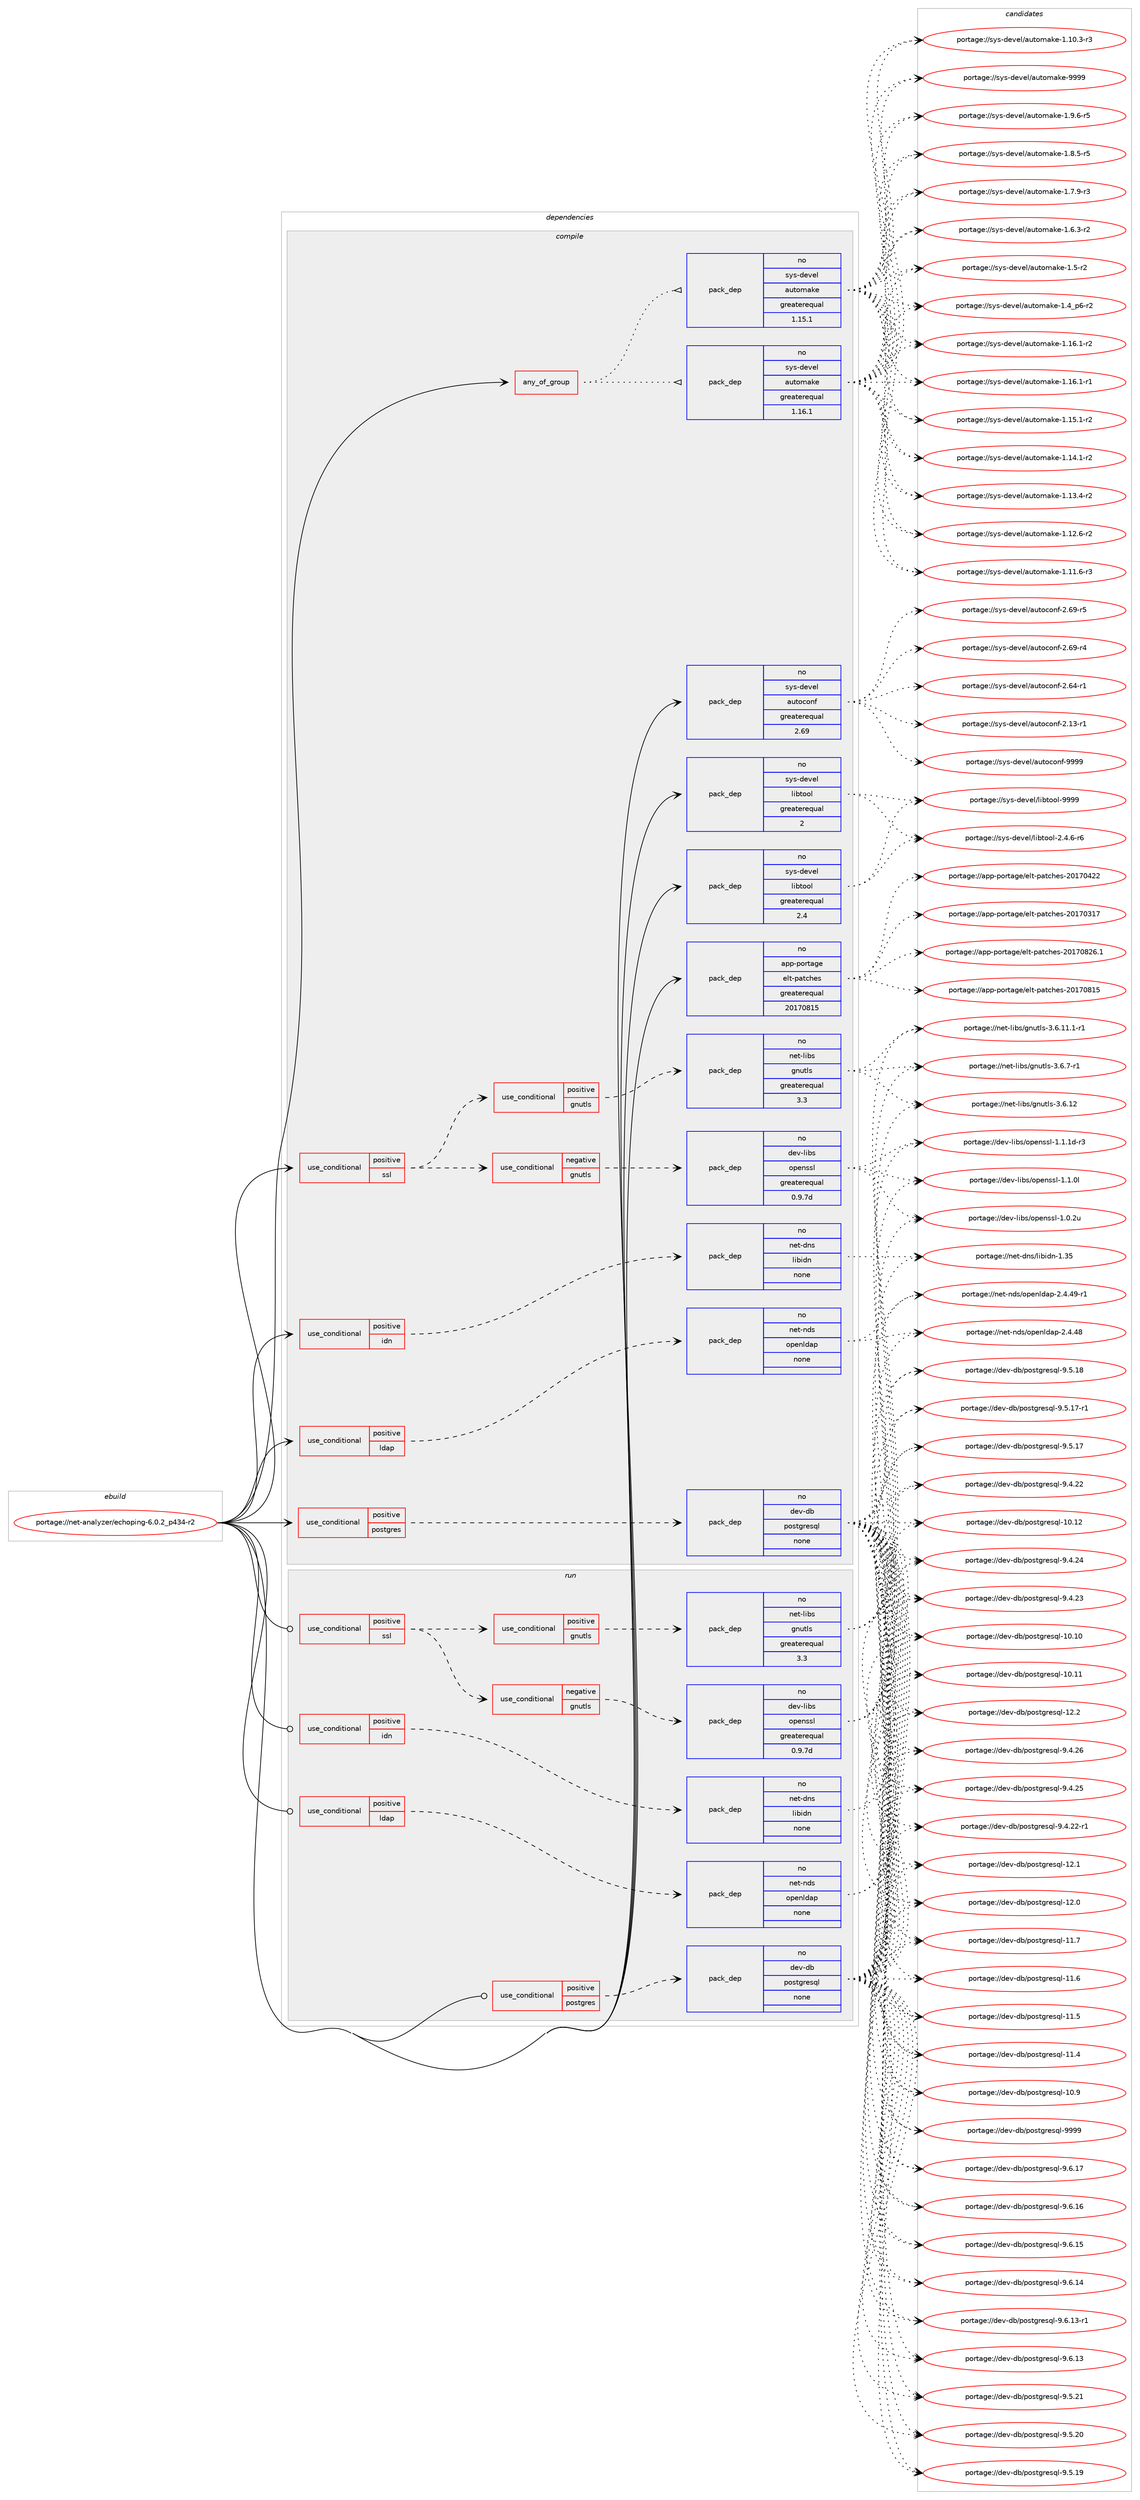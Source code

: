 digraph prolog {

# *************
# Graph options
# *************

newrank=true;
concentrate=true;
compound=true;
graph [rankdir=LR,fontname=Helvetica,fontsize=10,ranksep=1.5];#, ranksep=2.5, nodesep=0.2];
edge  [arrowhead=vee];
node  [fontname=Helvetica,fontsize=10];

# **********
# The ebuild
# **********

subgraph cluster_leftcol {
color=gray;
rank=same;
label=<<i>ebuild</i>>;
id [label="portage://net-analyzer/echoping-6.0.2_p434-r2", color=red, width=4, href="../net-analyzer/echoping-6.0.2_p434-r2.svg"];
}

# ****************
# The dependencies
# ****************

subgraph cluster_midcol {
color=gray;
label=<<i>dependencies</i>>;
subgraph cluster_compile {
fillcolor="#eeeeee";
style=filled;
label=<<i>compile</i>>;
subgraph any1339 {
dependency69370 [label=<<TABLE BORDER="0" CELLBORDER="1" CELLSPACING="0" CELLPADDING="4"><TR><TD CELLPADDING="10">any_of_group</TD></TR></TABLE>>, shape=none, color=red];subgraph pack53572 {
dependency69371 [label=<<TABLE BORDER="0" CELLBORDER="1" CELLSPACING="0" CELLPADDING="4" WIDTH="220"><TR><TD ROWSPAN="6" CELLPADDING="30">pack_dep</TD></TR><TR><TD WIDTH="110">no</TD></TR><TR><TD>sys-devel</TD></TR><TR><TD>automake</TD></TR><TR><TD>greaterequal</TD></TR><TR><TD>1.16.1</TD></TR></TABLE>>, shape=none, color=blue];
}
dependency69370:e -> dependency69371:w [weight=20,style="dotted",arrowhead="oinv"];
subgraph pack53573 {
dependency69372 [label=<<TABLE BORDER="0" CELLBORDER="1" CELLSPACING="0" CELLPADDING="4" WIDTH="220"><TR><TD ROWSPAN="6" CELLPADDING="30">pack_dep</TD></TR><TR><TD WIDTH="110">no</TD></TR><TR><TD>sys-devel</TD></TR><TR><TD>automake</TD></TR><TR><TD>greaterequal</TD></TR><TR><TD>1.15.1</TD></TR></TABLE>>, shape=none, color=blue];
}
dependency69370:e -> dependency69372:w [weight=20,style="dotted",arrowhead="oinv"];
}
id:e -> dependency69370:w [weight=20,style="solid",arrowhead="vee"];
subgraph cond14438 {
dependency69373 [label=<<TABLE BORDER="0" CELLBORDER="1" CELLSPACING="0" CELLPADDING="4"><TR><TD ROWSPAN="3" CELLPADDING="10">use_conditional</TD></TR><TR><TD>positive</TD></TR><TR><TD>idn</TD></TR></TABLE>>, shape=none, color=red];
subgraph pack53574 {
dependency69374 [label=<<TABLE BORDER="0" CELLBORDER="1" CELLSPACING="0" CELLPADDING="4" WIDTH="220"><TR><TD ROWSPAN="6" CELLPADDING="30">pack_dep</TD></TR><TR><TD WIDTH="110">no</TD></TR><TR><TD>net-dns</TD></TR><TR><TD>libidn</TD></TR><TR><TD>none</TD></TR><TR><TD></TD></TR></TABLE>>, shape=none, color=blue];
}
dependency69373:e -> dependency69374:w [weight=20,style="dashed",arrowhead="vee"];
}
id:e -> dependency69373:w [weight=20,style="solid",arrowhead="vee"];
subgraph cond14439 {
dependency69375 [label=<<TABLE BORDER="0" CELLBORDER="1" CELLSPACING="0" CELLPADDING="4"><TR><TD ROWSPAN="3" CELLPADDING="10">use_conditional</TD></TR><TR><TD>positive</TD></TR><TR><TD>ldap</TD></TR></TABLE>>, shape=none, color=red];
subgraph pack53575 {
dependency69376 [label=<<TABLE BORDER="0" CELLBORDER="1" CELLSPACING="0" CELLPADDING="4" WIDTH="220"><TR><TD ROWSPAN="6" CELLPADDING="30">pack_dep</TD></TR><TR><TD WIDTH="110">no</TD></TR><TR><TD>net-nds</TD></TR><TR><TD>openldap</TD></TR><TR><TD>none</TD></TR><TR><TD></TD></TR></TABLE>>, shape=none, color=blue];
}
dependency69375:e -> dependency69376:w [weight=20,style="dashed",arrowhead="vee"];
}
id:e -> dependency69375:w [weight=20,style="solid",arrowhead="vee"];
subgraph cond14440 {
dependency69377 [label=<<TABLE BORDER="0" CELLBORDER="1" CELLSPACING="0" CELLPADDING="4"><TR><TD ROWSPAN="3" CELLPADDING="10">use_conditional</TD></TR><TR><TD>positive</TD></TR><TR><TD>postgres</TD></TR></TABLE>>, shape=none, color=red];
subgraph pack53576 {
dependency69378 [label=<<TABLE BORDER="0" CELLBORDER="1" CELLSPACING="0" CELLPADDING="4" WIDTH="220"><TR><TD ROWSPAN="6" CELLPADDING="30">pack_dep</TD></TR><TR><TD WIDTH="110">no</TD></TR><TR><TD>dev-db</TD></TR><TR><TD>postgresql</TD></TR><TR><TD>none</TD></TR><TR><TD></TD></TR></TABLE>>, shape=none, color=blue];
}
dependency69377:e -> dependency69378:w [weight=20,style="dashed",arrowhead="vee"];
}
id:e -> dependency69377:w [weight=20,style="solid",arrowhead="vee"];
subgraph cond14441 {
dependency69379 [label=<<TABLE BORDER="0" CELLBORDER="1" CELLSPACING="0" CELLPADDING="4"><TR><TD ROWSPAN="3" CELLPADDING="10">use_conditional</TD></TR><TR><TD>positive</TD></TR><TR><TD>ssl</TD></TR></TABLE>>, shape=none, color=red];
subgraph cond14442 {
dependency69380 [label=<<TABLE BORDER="0" CELLBORDER="1" CELLSPACING="0" CELLPADDING="4"><TR><TD ROWSPAN="3" CELLPADDING="10">use_conditional</TD></TR><TR><TD>positive</TD></TR><TR><TD>gnutls</TD></TR></TABLE>>, shape=none, color=red];
subgraph pack53577 {
dependency69381 [label=<<TABLE BORDER="0" CELLBORDER="1" CELLSPACING="0" CELLPADDING="4" WIDTH="220"><TR><TD ROWSPAN="6" CELLPADDING="30">pack_dep</TD></TR><TR><TD WIDTH="110">no</TD></TR><TR><TD>net-libs</TD></TR><TR><TD>gnutls</TD></TR><TR><TD>greaterequal</TD></TR><TR><TD>3.3</TD></TR></TABLE>>, shape=none, color=blue];
}
dependency69380:e -> dependency69381:w [weight=20,style="dashed",arrowhead="vee"];
}
dependency69379:e -> dependency69380:w [weight=20,style="dashed",arrowhead="vee"];
subgraph cond14443 {
dependency69382 [label=<<TABLE BORDER="0" CELLBORDER="1" CELLSPACING="0" CELLPADDING="4"><TR><TD ROWSPAN="3" CELLPADDING="10">use_conditional</TD></TR><TR><TD>negative</TD></TR><TR><TD>gnutls</TD></TR></TABLE>>, shape=none, color=red];
subgraph pack53578 {
dependency69383 [label=<<TABLE BORDER="0" CELLBORDER="1" CELLSPACING="0" CELLPADDING="4" WIDTH="220"><TR><TD ROWSPAN="6" CELLPADDING="30">pack_dep</TD></TR><TR><TD WIDTH="110">no</TD></TR><TR><TD>dev-libs</TD></TR><TR><TD>openssl</TD></TR><TR><TD>greaterequal</TD></TR><TR><TD>0.9.7d</TD></TR></TABLE>>, shape=none, color=blue];
}
dependency69382:e -> dependency69383:w [weight=20,style="dashed",arrowhead="vee"];
}
dependency69379:e -> dependency69382:w [weight=20,style="dashed",arrowhead="vee"];
}
id:e -> dependency69379:w [weight=20,style="solid",arrowhead="vee"];
subgraph pack53579 {
dependency69384 [label=<<TABLE BORDER="0" CELLBORDER="1" CELLSPACING="0" CELLPADDING="4" WIDTH="220"><TR><TD ROWSPAN="6" CELLPADDING="30">pack_dep</TD></TR><TR><TD WIDTH="110">no</TD></TR><TR><TD>app-portage</TD></TR><TR><TD>elt-patches</TD></TR><TR><TD>greaterequal</TD></TR><TR><TD>20170815</TD></TR></TABLE>>, shape=none, color=blue];
}
id:e -> dependency69384:w [weight=20,style="solid",arrowhead="vee"];
subgraph pack53580 {
dependency69385 [label=<<TABLE BORDER="0" CELLBORDER="1" CELLSPACING="0" CELLPADDING="4" WIDTH="220"><TR><TD ROWSPAN="6" CELLPADDING="30">pack_dep</TD></TR><TR><TD WIDTH="110">no</TD></TR><TR><TD>sys-devel</TD></TR><TR><TD>autoconf</TD></TR><TR><TD>greaterequal</TD></TR><TR><TD>2.69</TD></TR></TABLE>>, shape=none, color=blue];
}
id:e -> dependency69385:w [weight=20,style="solid",arrowhead="vee"];
subgraph pack53581 {
dependency69386 [label=<<TABLE BORDER="0" CELLBORDER="1" CELLSPACING="0" CELLPADDING="4" WIDTH="220"><TR><TD ROWSPAN="6" CELLPADDING="30">pack_dep</TD></TR><TR><TD WIDTH="110">no</TD></TR><TR><TD>sys-devel</TD></TR><TR><TD>libtool</TD></TR><TR><TD>greaterequal</TD></TR><TR><TD>2</TD></TR></TABLE>>, shape=none, color=blue];
}
id:e -> dependency69386:w [weight=20,style="solid",arrowhead="vee"];
subgraph pack53582 {
dependency69387 [label=<<TABLE BORDER="0" CELLBORDER="1" CELLSPACING="0" CELLPADDING="4" WIDTH="220"><TR><TD ROWSPAN="6" CELLPADDING="30">pack_dep</TD></TR><TR><TD WIDTH="110">no</TD></TR><TR><TD>sys-devel</TD></TR><TR><TD>libtool</TD></TR><TR><TD>greaterequal</TD></TR><TR><TD>2.4</TD></TR></TABLE>>, shape=none, color=blue];
}
id:e -> dependency69387:w [weight=20,style="solid",arrowhead="vee"];
}
subgraph cluster_compileandrun {
fillcolor="#eeeeee";
style=filled;
label=<<i>compile and run</i>>;
}
subgraph cluster_run {
fillcolor="#eeeeee";
style=filled;
label=<<i>run</i>>;
subgraph cond14444 {
dependency69388 [label=<<TABLE BORDER="0" CELLBORDER="1" CELLSPACING="0" CELLPADDING="4"><TR><TD ROWSPAN="3" CELLPADDING="10">use_conditional</TD></TR><TR><TD>positive</TD></TR><TR><TD>idn</TD></TR></TABLE>>, shape=none, color=red];
subgraph pack53583 {
dependency69389 [label=<<TABLE BORDER="0" CELLBORDER="1" CELLSPACING="0" CELLPADDING="4" WIDTH="220"><TR><TD ROWSPAN="6" CELLPADDING="30">pack_dep</TD></TR><TR><TD WIDTH="110">no</TD></TR><TR><TD>net-dns</TD></TR><TR><TD>libidn</TD></TR><TR><TD>none</TD></TR><TR><TD></TD></TR></TABLE>>, shape=none, color=blue];
}
dependency69388:e -> dependency69389:w [weight=20,style="dashed",arrowhead="vee"];
}
id:e -> dependency69388:w [weight=20,style="solid",arrowhead="odot"];
subgraph cond14445 {
dependency69390 [label=<<TABLE BORDER="0" CELLBORDER="1" CELLSPACING="0" CELLPADDING="4"><TR><TD ROWSPAN="3" CELLPADDING="10">use_conditional</TD></TR><TR><TD>positive</TD></TR><TR><TD>ldap</TD></TR></TABLE>>, shape=none, color=red];
subgraph pack53584 {
dependency69391 [label=<<TABLE BORDER="0" CELLBORDER="1" CELLSPACING="0" CELLPADDING="4" WIDTH="220"><TR><TD ROWSPAN="6" CELLPADDING="30">pack_dep</TD></TR><TR><TD WIDTH="110">no</TD></TR><TR><TD>net-nds</TD></TR><TR><TD>openldap</TD></TR><TR><TD>none</TD></TR><TR><TD></TD></TR></TABLE>>, shape=none, color=blue];
}
dependency69390:e -> dependency69391:w [weight=20,style="dashed",arrowhead="vee"];
}
id:e -> dependency69390:w [weight=20,style="solid",arrowhead="odot"];
subgraph cond14446 {
dependency69392 [label=<<TABLE BORDER="0" CELLBORDER="1" CELLSPACING="0" CELLPADDING="4"><TR><TD ROWSPAN="3" CELLPADDING="10">use_conditional</TD></TR><TR><TD>positive</TD></TR><TR><TD>postgres</TD></TR></TABLE>>, shape=none, color=red];
subgraph pack53585 {
dependency69393 [label=<<TABLE BORDER="0" CELLBORDER="1" CELLSPACING="0" CELLPADDING="4" WIDTH="220"><TR><TD ROWSPAN="6" CELLPADDING="30">pack_dep</TD></TR><TR><TD WIDTH="110">no</TD></TR><TR><TD>dev-db</TD></TR><TR><TD>postgresql</TD></TR><TR><TD>none</TD></TR><TR><TD></TD></TR></TABLE>>, shape=none, color=blue];
}
dependency69392:e -> dependency69393:w [weight=20,style="dashed",arrowhead="vee"];
}
id:e -> dependency69392:w [weight=20,style="solid",arrowhead="odot"];
subgraph cond14447 {
dependency69394 [label=<<TABLE BORDER="0" CELLBORDER="1" CELLSPACING="0" CELLPADDING="4"><TR><TD ROWSPAN="3" CELLPADDING="10">use_conditional</TD></TR><TR><TD>positive</TD></TR><TR><TD>ssl</TD></TR></TABLE>>, shape=none, color=red];
subgraph cond14448 {
dependency69395 [label=<<TABLE BORDER="0" CELLBORDER="1" CELLSPACING="0" CELLPADDING="4"><TR><TD ROWSPAN="3" CELLPADDING="10">use_conditional</TD></TR><TR><TD>positive</TD></TR><TR><TD>gnutls</TD></TR></TABLE>>, shape=none, color=red];
subgraph pack53586 {
dependency69396 [label=<<TABLE BORDER="0" CELLBORDER="1" CELLSPACING="0" CELLPADDING="4" WIDTH="220"><TR><TD ROWSPAN="6" CELLPADDING="30">pack_dep</TD></TR><TR><TD WIDTH="110">no</TD></TR><TR><TD>net-libs</TD></TR><TR><TD>gnutls</TD></TR><TR><TD>greaterequal</TD></TR><TR><TD>3.3</TD></TR></TABLE>>, shape=none, color=blue];
}
dependency69395:e -> dependency69396:w [weight=20,style="dashed",arrowhead="vee"];
}
dependency69394:e -> dependency69395:w [weight=20,style="dashed",arrowhead="vee"];
subgraph cond14449 {
dependency69397 [label=<<TABLE BORDER="0" CELLBORDER="1" CELLSPACING="0" CELLPADDING="4"><TR><TD ROWSPAN="3" CELLPADDING="10">use_conditional</TD></TR><TR><TD>negative</TD></TR><TR><TD>gnutls</TD></TR></TABLE>>, shape=none, color=red];
subgraph pack53587 {
dependency69398 [label=<<TABLE BORDER="0" CELLBORDER="1" CELLSPACING="0" CELLPADDING="4" WIDTH="220"><TR><TD ROWSPAN="6" CELLPADDING="30">pack_dep</TD></TR><TR><TD WIDTH="110">no</TD></TR><TR><TD>dev-libs</TD></TR><TR><TD>openssl</TD></TR><TR><TD>greaterequal</TD></TR><TR><TD>0.9.7d</TD></TR></TABLE>>, shape=none, color=blue];
}
dependency69397:e -> dependency69398:w [weight=20,style="dashed",arrowhead="vee"];
}
dependency69394:e -> dependency69397:w [weight=20,style="dashed",arrowhead="vee"];
}
id:e -> dependency69394:w [weight=20,style="solid",arrowhead="odot"];
}
}

# **************
# The candidates
# **************

subgraph cluster_choices {
rank=same;
color=gray;
label=<<i>candidates</i>>;

subgraph choice53572 {
color=black;
nodesep=1;
choice115121115451001011181011084797117116111109971071014557575757 [label="portage://sys-devel/automake-9999", color=red, width=4,href="../sys-devel/automake-9999.svg"];
choice115121115451001011181011084797117116111109971071014549465746544511453 [label="portage://sys-devel/automake-1.9.6-r5", color=red, width=4,href="../sys-devel/automake-1.9.6-r5.svg"];
choice115121115451001011181011084797117116111109971071014549465646534511453 [label="portage://sys-devel/automake-1.8.5-r5", color=red, width=4,href="../sys-devel/automake-1.8.5-r5.svg"];
choice115121115451001011181011084797117116111109971071014549465546574511451 [label="portage://sys-devel/automake-1.7.9-r3", color=red, width=4,href="../sys-devel/automake-1.7.9-r3.svg"];
choice115121115451001011181011084797117116111109971071014549465446514511450 [label="portage://sys-devel/automake-1.6.3-r2", color=red, width=4,href="../sys-devel/automake-1.6.3-r2.svg"];
choice11512111545100101118101108479711711611110997107101454946534511450 [label="portage://sys-devel/automake-1.5-r2", color=red, width=4,href="../sys-devel/automake-1.5-r2.svg"];
choice115121115451001011181011084797117116111109971071014549465295112544511450 [label="portage://sys-devel/automake-1.4_p6-r2", color=red, width=4,href="../sys-devel/automake-1.4_p6-r2.svg"];
choice11512111545100101118101108479711711611110997107101454946495446494511450 [label="portage://sys-devel/automake-1.16.1-r2", color=red, width=4,href="../sys-devel/automake-1.16.1-r2.svg"];
choice11512111545100101118101108479711711611110997107101454946495446494511449 [label="portage://sys-devel/automake-1.16.1-r1", color=red, width=4,href="../sys-devel/automake-1.16.1-r1.svg"];
choice11512111545100101118101108479711711611110997107101454946495346494511450 [label="portage://sys-devel/automake-1.15.1-r2", color=red, width=4,href="../sys-devel/automake-1.15.1-r2.svg"];
choice11512111545100101118101108479711711611110997107101454946495246494511450 [label="portage://sys-devel/automake-1.14.1-r2", color=red, width=4,href="../sys-devel/automake-1.14.1-r2.svg"];
choice11512111545100101118101108479711711611110997107101454946495146524511450 [label="portage://sys-devel/automake-1.13.4-r2", color=red, width=4,href="../sys-devel/automake-1.13.4-r2.svg"];
choice11512111545100101118101108479711711611110997107101454946495046544511450 [label="portage://sys-devel/automake-1.12.6-r2", color=red, width=4,href="../sys-devel/automake-1.12.6-r2.svg"];
choice11512111545100101118101108479711711611110997107101454946494946544511451 [label="portage://sys-devel/automake-1.11.6-r3", color=red, width=4,href="../sys-devel/automake-1.11.6-r3.svg"];
choice11512111545100101118101108479711711611110997107101454946494846514511451 [label="portage://sys-devel/automake-1.10.3-r3", color=red, width=4,href="../sys-devel/automake-1.10.3-r3.svg"];
dependency69371:e -> choice115121115451001011181011084797117116111109971071014557575757:w [style=dotted,weight="100"];
dependency69371:e -> choice115121115451001011181011084797117116111109971071014549465746544511453:w [style=dotted,weight="100"];
dependency69371:e -> choice115121115451001011181011084797117116111109971071014549465646534511453:w [style=dotted,weight="100"];
dependency69371:e -> choice115121115451001011181011084797117116111109971071014549465546574511451:w [style=dotted,weight="100"];
dependency69371:e -> choice115121115451001011181011084797117116111109971071014549465446514511450:w [style=dotted,weight="100"];
dependency69371:e -> choice11512111545100101118101108479711711611110997107101454946534511450:w [style=dotted,weight="100"];
dependency69371:e -> choice115121115451001011181011084797117116111109971071014549465295112544511450:w [style=dotted,weight="100"];
dependency69371:e -> choice11512111545100101118101108479711711611110997107101454946495446494511450:w [style=dotted,weight="100"];
dependency69371:e -> choice11512111545100101118101108479711711611110997107101454946495446494511449:w [style=dotted,weight="100"];
dependency69371:e -> choice11512111545100101118101108479711711611110997107101454946495346494511450:w [style=dotted,weight="100"];
dependency69371:e -> choice11512111545100101118101108479711711611110997107101454946495246494511450:w [style=dotted,weight="100"];
dependency69371:e -> choice11512111545100101118101108479711711611110997107101454946495146524511450:w [style=dotted,weight="100"];
dependency69371:e -> choice11512111545100101118101108479711711611110997107101454946495046544511450:w [style=dotted,weight="100"];
dependency69371:e -> choice11512111545100101118101108479711711611110997107101454946494946544511451:w [style=dotted,weight="100"];
dependency69371:e -> choice11512111545100101118101108479711711611110997107101454946494846514511451:w [style=dotted,weight="100"];
}
subgraph choice53573 {
color=black;
nodesep=1;
choice115121115451001011181011084797117116111109971071014557575757 [label="portage://sys-devel/automake-9999", color=red, width=4,href="../sys-devel/automake-9999.svg"];
choice115121115451001011181011084797117116111109971071014549465746544511453 [label="portage://sys-devel/automake-1.9.6-r5", color=red, width=4,href="../sys-devel/automake-1.9.6-r5.svg"];
choice115121115451001011181011084797117116111109971071014549465646534511453 [label="portage://sys-devel/automake-1.8.5-r5", color=red, width=4,href="../sys-devel/automake-1.8.5-r5.svg"];
choice115121115451001011181011084797117116111109971071014549465546574511451 [label="portage://sys-devel/automake-1.7.9-r3", color=red, width=4,href="../sys-devel/automake-1.7.9-r3.svg"];
choice115121115451001011181011084797117116111109971071014549465446514511450 [label="portage://sys-devel/automake-1.6.3-r2", color=red, width=4,href="../sys-devel/automake-1.6.3-r2.svg"];
choice11512111545100101118101108479711711611110997107101454946534511450 [label="portage://sys-devel/automake-1.5-r2", color=red, width=4,href="../sys-devel/automake-1.5-r2.svg"];
choice115121115451001011181011084797117116111109971071014549465295112544511450 [label="portage://sys-devel/automake-1.4_p6-r2", color=red, width=4,href="../sys-devel/automake-1.4_p6-r2.svg"];
choice11512111545100101118101108479711711611110997107101454946495446494511450 [label="portage://sys-devel/automake-1.16.1-r2", color=red, width=4,href="../sys-devel/automake-1.16.1-r2.svg"];
choice11512111545100101118101108479711711611110997107101454946495446494511449 [label="portage://sys-devel/automake-1.16.1-r1", color=red, width=4,href="../sys-devel/automake-1.16.1-r1.svg"];
choice11512111545100101118101108479711711611110997107101454946495346494511450 [label="portage://sys-devel/automake-1.15.1-r2", color=red, width=4,href="../sys-devel/automake-1.15.1-r2.svg"];
choice11512111545100101118101108479711711611110997107101454946495246494511450 [label="portage://sys-devel/automake-1.14.1-r2", color=red, width=4,href="../sys-devel/automake-1.14.1-r2.svg"];
choice11512111545100101118101108479711711611110997107101454946495146524511450 [label="portage://sys-devel/automake-1.13.4-r2", color=red, width=4,href="../sys-devel/automake-1.13.4-r2.svg"];
choice11512111545100101118101108479711711611110997107101454946495046544511450 [label="portage://sys-devel/automake-1.12.6-r2", color=red, width=4,href="../sys-devel/automake-1.12.6-r2.svg"];
choice11512111545100101118101108479711711611110997107101454946494946544511451 [label="portage://sys-devel/automake-1.11.6-r3", color=red, width=4,href="../sys-devel/automake-1.11.6-r3.svg"];
choice11512111545100101118101108479711711611110997107101454946494846514511451 [label="portage://sys-devel/automake-1.10.3-r3", color=red, width=4,href="../sys-devel/automake-1.10.3-r3.svg"];
dependency69372:e -> choice115121115451001011181011084797117116111109971071014557575757:w [style=dotted,weight="100"];
dependency69372:e -> choice115121115451001011181011084797117116111109971071014549465746544511453:w [style=dotted,weight="100"];
dependency69372:e -> choice115121115451001011181011084797117116111109971071014549465646534511453:w [style=dotted,weight="100"];
dependency69372:e -> choice115121115451001011181011084797117116111109971071014549465546574511451:w [style=dotted,weight="100"];
dependency69372:e -> choice115121115451001011181011084797117116111109971071014549465446514511450:w [style=dotted,weight="100"];
dependency69372:e -> choice11512111545100101118101108479711711611110997107101454946534511450:w [style=dotted,weight="100"];
dependency69372:e -> choice115121115451001011181011084797117116111109971071014549465295112544511450:w [style=dotted,weight="100"];
dependency69372:e -> choice11512111545100101118101108479711711611110997107101454946495446494511450:w [style=dotted,weight="100"];
dependency69372:e -> choice11512111545100101118101108479711711611110997107101454946495446494511449:w [style=dotted,weight="100"];
dependency69372:e -> choice11512111545100101118101108479711711611110997107101454946495346494511450:w [style=dotted,weight="100"];
dependency69372:e -> choice11512111545100101118101108479711711611110997107101454946495246494511450:w [style=dotted,weight="100"];
dependency69372:e -> choice11512111545100101118101108479711711611110997107101454946495146524511450:w [style=dotted,weight="100"];
dependency69372:e -> choice11512111545100101118101108479711711611110997107101454946495046544511450:w [style=dotted,weight="100"];
dependency69372:e -> choice11512111545100101118101108479711711611110997107101454946494946544511451:w [style=dotted,weight="100"];
dependency69372:e -> choice11512111545100101118101108479711711611110997107101454946494846514511451:w [style=dotted,weight="100"];
}
subgraph choice53574 {
color=black;
nodesep=1;
choice1101011164510011011547108105981051001104549465153 [label="portage://net-dns/libidn-1.35", color=red, width=4,href="../net-dns/libidn-1.35.svg"];
dependency69374:e -> choice1101011164510011011547108105981051001104549465153:w [style=dotted,weight="100"];
}
subgraph choice53575 {
color=black;
nodesep=1;
choice110101116451101001154711111210111010810097112455046524652574511449 [label="portage://net-nds/openldap-2.4.49-r1", color=red, width=4,href="../net-nds/openldap-2.4.49-r1.svg"];
choice11010111645110100115471111121011101081009711245504652465256 [label="portage://net-nds/openldap-2.4.48", color=red, width=4,href="../net-nds/openldap-2.4.48.svg"];
dependency69376:e -> choice110101116451101001154711111210111010810097112455046524652574511449:w [style=dotted,weight="100"];
dependency69376:e -> choice11010111645110100115471111121011101081009711245504652465256:w [style=dotted,weight="100"];
}
subgraph choice53576 {
color=black;
nodesep=1;
choice1001011184510098471121111151161031141011151131084557575757 [label="portage://dev-db/postgresql-9999", color=red, width=4,href="../dev-db/postgresql-9999.svg"];
choice10010111845100984711211111511610311410111511310845574654464955 [label="portage://dev-db/postgresql-9.6.17", color=red, width=4,href="../dev-db/postgresql-9.6.17.svg"];
choice10010111845100984711211111511610311410111511310845574654464954 [label="portage://dev-db/postgresql-9.6.16", color=red, width=4,href="../dev-db/postgresql-9.6.16.svg"];
choice10010111845100984711211111511610311410111511310845574654464953 [label="portage://dev-db/postgresql-9.6.15", color=red, width=4,href="../dev-db/postgresql-9.6.15.svg"];
choice10010111845100984711211111511610311410111511310845574654464952 [label="portage://dev-db/postgresql-9.6.14", color=red, width=4,href="../dev-db/postgresql-9.6.14.svg"];
choice100101118451009847112111115116103114101115113108455746544649514511449 [label="portage://dev-db/postgresql-9.6.13-r1", color=red, width=4,href="../dev-db/postgresql-9.6.13-r1.svg"];
choice10010111845100984711211111511610311410111511310845574654464951 [label="portage://dev-db/postgresql-9.6.13", color=red, width=4,href="../dev-db/postgresql-9.6.13.svg"];
choice10010111845100984711211111511610311410111511310845574653465049 [label="portage://dev-db/postgresql-9.5.21", color=red, width=4,href="../dev-db/postgresql-9.5.21.svg"];
choice10010111845100984711211111511610311410111511310845574653465048 [label="portage://dev-db/postgresql-9.5.20", color=red, width=4,href="../dev-db/postgresql-9.5.20.svg"];
choice10010111845100984711211111511610311410111511310845574653464957 [label="portage://dev-db/postgresql-9.5.19", color=red, width=4,href="../dev-db/postgresql-9.5.19.svg"];
choice10010111845100984711211111511610311410111511310845574653464956 [label="portage://dev-db/postgresql-9.5.18", color=red, width=4,href="../dev-db/postgresql-9.5.18.svg"];
choice100101118451009847112111115116103114101115113108455746534649554511449 [label="portage://dev-db/postgresql-9.5.17-r1", color=red, width=4,href="../dev-db/postgresql-9.5.17-r1.svg"];
choice10010111845100984711211111511610311410111511310845574653464955 [label="portage://dev-db/postgresql-9.5.17", color=red, width=4,href="../dev-db/postgresql-9.5.17.svg"];
choice10010111845100984711211111511610311410111511310845574652465054 [label="portage://dev-db/postgresql-9.4.26", color=red, width=4,href="../dev-db/postgresql-9.4.26.svg"];
choice10010111845100984711211111511610311410111511310845574652465053 [label="portage://dev-db/postgresql-9.4.25", color=red, width=4,href="../dev-db/postgresql-9.4.25.svg"];
choice10010111845100984711211111511610311410111511310845574652465052 [label="portage://dev-db/postgresql-9.4.24", color=red, width=4,href="../dev-db/postgresql-9.4.24.svg"];
choice10010111845100984711211111511610311410111511310845574652465051 [label="portage://dev-db/postgresql-9.4.23", color=red, width=4,href="../dev-db/postgresql-9.4.23.svg"];
choice100101118451009847112111115116103114101115113108455746524650504511449 [label="portage://dev-db/postgresql-9.4.22-r1", color=red, width=4,href="../dev-db/postgresql-9.4.22-r1.svg"];
choice10010111845100984711211111511610311410111511310845574652465050 [label="portage://dev-db/postgresql-9.4.22", color=red, width=4,href="../dev-db/postgresql-9.4.22.svg"];
choice1001011184510098471121111151161031141011151131084549504650 [label="portage://dev-db/postgresql-12.2", color=red, width=4,href="../dev-db/postgresql-12.2.svg"];
choice1001011184510098471121111151161031141011151131084549504649 [label="portage://dev-db/postgresql-12.1", color=red, width=4,href="../dev-db/postgresql-12.1.svg"];
choice1001011184510098471121111151161031141011151131084549504648 [label="portage://dev-db/postgresql-12.0", color=red, width=4,href="../dev-db/postgresql-12.0.svg"];
choice1001011184510098471121111151161031141011151131084549494655 [label="portage://dev-db/postgresql-11.7", color=red, width=4,href="../dev-db/postgresql-11.7.svg"];
choice1001011184510098471121111151161031141011151131084549494654 [label="portage://dev-db/postgresql-11.6", color=red, width=4,href="../dev-db/postgresql-11.6.svg"];
choice1001011184510098471121111151161031141011151131084549494653 [label="portage://dev-db/postgresql-11.5", color=red, width=4,href="../dev-db/postgresql-11.5.svg"];
choice1001011184510098471121111151161031141011151131084549494652 [label="portage://dev-db/postgresql-11.4", color=red, width=4,href="../dev-db/postgresql-11.4.svg"];
choice1001011184510098471121111151161031141011151131084549484657 [label="portage://dev-db/postgresql-10.9", color=red, width=4,href="../dev-db/postgresql-10.9.svg"];
choice100101118451009847112111115116103114101115113108454948464950 [label="portage://dev-db/postgresql-10.12", color=red, width=4,href="../dev-db/postgresql-10.12.svg"];
choice100101118451009847112111115116103114101115113108454948464949 [label="portage://dev-db/postgresql-10.11", color=red, width=4,href="../dev-db/postgresql-10.11.svg"];
choice100101118451009847112111115116103114101115113108454948464948 [label="portage://dev-db/postgresql-10.10", color=red, width=4,href="../dev-db/postgresql-10.10.svg"];
dependency69378:e -> choice1001011184510098471121111151161031141011151131084557575757:w [style=dotted,weight="100"];
dependency69378:e -> choice10010111845100984711211111511610311410111511310845574654464955:w [style=dotted,weight="100"];
dependency69378:e -> choice10010111845100984711211111511610311410111511310845574654464954:w [style=dotted,weight="100"];
dependency69378:e -> choice10010111845100984711211111511610311410111511310845574654464953:w [style=dotted,weight="100"];
dependency69378:e -> choice10010111845100984711211111511610311410111511310845574654464952:w [style=dotted,weight="100"];
dependency69378:e -> choice100101118451009847112111115116103114101115113108455746544649514511449:w [style=dotted,weight="100"];
dependency69378:e -> choice10010111845100984711211111511610311410111511310845574654464951:w [style=dotted,weight="100"];
dependency69378:e -> choice10010111845100984711211111511610311410111511310845574653465049:w [style=dotted,weight="100"];
dependency69378:e -> choice10010111845100984711211111511610311410111511310845574653465048:w [style=dotted,weight="100"];
dependency69378:e -> choice10010111845100984711211111511610311410111511310845574653464957:w [style=dotted,weight="100"];
dependency69378:e -> choice10010111845100984711211111511610311410111511310845574653464956:w [style=dotted,weight="100"];
dependency69378:e -> choice100101118451009847112111115116103114101115113108455746534649554511449:w [style=dotted,weight="100"];
dependency69378:e -> choice10010111845100984711211111511610311410111511310845574653464955:w [style=dotted,weight="100"];
dependency69378:e -> choice10010111845100984711211111511610311410111511310845574652465054:w [style=dotted,weight="100"];
dependency69378:e -> choice10010111845100984711211111511610311410111511310845574652465053:w [style=dotted,weight="100"];
dependency69378:e -> choice10010111845100984711211111511610311410111511310845574652465052:w [style=dotted,weight="100"];
dependency69378:e -> choice10010111845100984711211111511610311410111511310845574652465051:w [style=dotted,weight="100"];
dependency69378:e -> choice100101118451009847112111115116103114101115113108455746524650504511449:w [style=dotted,weight="100"];
dependency69378:e -> choice10010111845100984711211111511610311410111511310845574652465050:w [style=dotted,weight="100"];
dependency69378:e -> choice1001011184510098471121111151161031141011151131084549504650:w [style=dotted,weight="100"];
dependency69378:e -> choice1001011184510098471121111151161031141011151131084549504649:w [style=dotted,weight="100"];
dependency69378:e -> choice1001011184510098471121111151161031141011151131084549504648:w [style=dotted,weight="100"];
dependency69378:e -> choice1001011184510098471121111151161031141011151131084549494655:w [style=dotted,weight="100"];
dependency69378:e -> choice1001011184510098471121111151161031141011151131084549494654:w [style=dotted,weight="100"];
dependency69378:e -> choice1001011184510098471121111151161031141011151131084549494653:w [style=dotted,weight="100"];
dependency69378:e -> choice1001011184510098471121111151161031141011151131084549494652:w [style=dotted,weight="100"];
dependency69378:e -> choice1001011184510098471121111151161031141011151131084549484657:w [style=dotted,weight="100"];
dependency69378:e -> choice100101118451009847112111115116103114101115113108454948464950:w [style=dotted,weight="100"];
dependency69378:e -> choice100101118451009847112111115116103114101115113108454948464949:w [style=dotted,weight="100"];
dependency69378:e -> choice100101118451009847112111115116103114101115113108454948464948:w [style=dotted,weight="100"];
}
subgraph choice53577 {
color=black;
nodesep=1;
choice1101011164510810598115471031101171161081154551465446554511449 [label="portage://net-libs/gnutls-3.6.7-r1", color=red, width=4,href="../net-libs/gnutls-3.6.7-r1.svg"];
choice11010111645108105981154710311011711610811545514654464950 [label="portage://net-libs/gnutls-3.6.12", color=red, width=4,href="../net-libs/gnutls-3.6.12.svg"];
choice1101011164510810598115471031101171161081154551465446494946494511449 [label="portage://net-libs/gnutls-3.6.11.1-r1", color=red, width=4,href="../net-libs/gnutls-3.6.11.1-r1.svg"];
dependency69381:e -> choice1101011164510810598115471031101171161081154551465446554511449:w [style=dotted,weight="100"];
dependency69381:e -> choice11010111645108105981154710311011711610811545514654464950:w [style=dotted,weight="100"];
dependency69381:e -> choice1101011164510810598115471031101171161081154551465446494946494511449:w [style=dotted,weight="100"];
}
subgraph choice53578 {
color=black;
nodesep=1;
choice1001011184510810598115471111121011101151151084549464946491004511451 [label="portage://dev-libs/openssl-1.1.1d-r3", color=red, width=4,href="../dev-libs/openssl-1.1.1d-r3.svg"];
choice100101118451081059811547111112101110115115108454946494648108 [label="portage://dev-libs/openssl-1.1.0l", color=red, width=4,href="../dev-libs/openssl-1.1.0l.svg"];
choice100101118451081059811547111112101110115115108454946484650117 [label="portage://dev-libs/openssl-1.0.2u", color=red, width=4,href="../dev-libs/openssl-1.0.2u.svg"];
dependency69383:e -> choice1001011184510810598115471111121011101151151084549464946491004511451:w [style=dotted,weight="100"];
dependency69383:e -> choice100101118451081059811547111112101110115115108454946494648108:w [style=dotted,weight="100"];
dependency69383:e -> choice100101118451081059811547111112101110115115108454946484650117:w [style=dotted,weight="100"];
}
subgraph choice53579 {
color=black;
nodesep=1;
choice971121124511211111411697103101471011081164511297116991041011154550484955485650544649 [label="portage://app-portage/elt-patches-20170826.1", color=red, width=4,href="../app-portage/elt-patches-20170826.1.svg"];
choice97112112451121111141169710310147101108116451129711699104101115455048495548564953 [label="portage://app-portage/elt-patches-20170815", color=red, width=4,href="../app-portage/elt-patches-20170815.svg"];
choice97112112451121111141169710310147101108116451129711699104101115455048495548525050 [label="portage://app-portage/elt-patches-20170422", color=red, width=4,href="../app-portage/elt-patches-20170422.svg"];
choice97112112451121111141169710310147101108116451129711699104101115455048495548514955 [label="portage://app-portage/elt-patches-20170317", color=red, width=4,href="../app-portage/elt-patches-20170317.svg"];
dependency69384:e -> choice971121124511211111411697103101471011081164511297116991041011154550484955485650544649:w [style=dotted,weight="100"];
dependency69384:e -> choice97112112451121111141169710310147101108116451129711699104101115455048495548564953:w [style=dotted,weight="100"];
dependency69384:e -> choice97112112451121111141169710310147101108116451129711699104101115455048495548525050:w [style=dotted,weight="100"];
dependency69384:e -> choice97112112451121111141169710310147101108116451129711699104101115455048495548514955:w [style=dotted,weight="100"];
}
subgraph choice53580 {
color=black;
nodesep=1;
choice115121115451001011181011084797117116111991111101024557575757 [label="portage://sys-devel/autoconf-9999", color=red, width=4,href="../sys-devel/autoconf-9999.svg"];
choice1151211154510010111810110847971171161119911111010245504654574511453 [label="portage://sys-devel/autoconf-2.69-r5", color=red, width=4,href="../sys-devel/autoconf-2.69-r5.svg"];
choice1151211154510010111810110847971171161119911111010245504654574511452 [label="portage://sys-devel/autoconf-2.69-r4", color=red, width=4,href="../sys-devel/autoconf-2.69-r4.svg"];
choice1151211154510010111810110847971171161119911111010245504654524511449 [label="portage://sys-devel/autoconf-2.64-r1", color=red, width=4,href="../sys-devel/autoconf-2.64-r1.svg"];
choice1151211154510010111810110847971171161119911111010245504649514511449 [label="portage://sys-devel/autoconf-2.13-r1", color=red, width=4,href="../sys-devel/autoconf-2.13-r1.svg"];
dependency69385:e -> choice115121115451001011181011084797117116111991111101024557575757:w [style=dotted,weight="100"];
dependency69385:e -> choice1151211154510010111810110847971171161119911111010245504654574511453:w [style=dotted,weight="100"];
dependency69385:e -> choice1151211154510010111810110847971171161119911111010245504654574511452:w [style=dotted,weight="100"];
dependency69385:e -> choice1151211154510010111810110847971171161119911111010245504654524511449:w [style=dotted,weight="100"];
dependency69385:e -> choice1151211154510010111810110847971171161119911111010245504649514511449:w [style=dotted,weight="100"];
}
subgraph choice53581 {
color=black;
nodesep=1;
choice1151211154510010111810110847108105981161111111084557575757 [label="portage://sys-devel/libtool-9999", color=red, width=4,href="../sys-devel/libtool-9999.svg"];
choice1151211154510010111810110847108105981161111111084550465246544511454 [label="portage://sys-devel/libtool-2.4.6-r6", color=red, width=4,href="../sys-devel/libtool-2.4.6-r6.svg"];
dependency69386:e -> choice1151211154510010111810110847108105981161111111084557575757:w [style=dotted,weight="100"];
dependency69386:e -> choice1151211154510010111810110847108105981161111111084550465246544511454:w [style=dotted,weight="100"];
}
subgraph choice53582 {
color=black;
nodesep=1;
choice1151211154510010111810110847108105981161111111084557575757 [label="portage://sys-devel/libtool-9999", color=red, width=4,href="../sys-devel/libtool-9999.svg"];
choice1151211154510010111810110847108105981161111111084550465246544511454 [label="portage://sys-devel/libtool-2.4.6-r6", color=red, width=4,href="../sys-devel/libtool-2.4.6-r6.svg"];
dependency69387:e -> choice1151211154510010111810110847108105981161111111084557575757:w [style=dotted,weight="100"];
dependency69387:e -> choice1151211154510010111810110847108105981161111111084550465246544511454:w [style=dotted,weight="100"];
}
subgraph choice53583 {
color=black;
nodesep=1;
choice1101011164510011011547108105981051001104549465153 [label="portage://net-dns/libidn-1.35", color=red, width=4,href="../net-dns/libidn-1.35.svg"];
dependency69389:e -> choice1101011164510011011547108105981051001104549465153:w [style=dotted,weight="100"];
}
subgraph choice53584 {
color=black;
nodesep=1;
choice110101116451101001154711111210111010810097112455046524652574511449 [label="portage://net-nds/openldap-2.4.49-r1", color=red, width=4,href="../net-nds/openldap-2.4.49-r1.svg"];
choice11010111645110100115471111121011101081009711245504652465256 [label="portage://net-nds/openldap-2.4.48", color=red, width=4,href="../net-nds/openldap-2.4.48.svg"];
dependency69391:e -> choice110101116451101001154711111210111010810097112455046524652574511449:w [style=dotted,weight="100"];
dependency69391:e -> choice11010111645110100115471111121011101081009711245504652465256:w [style=dotted,weight="100"];
}
subgraph choice53585 {
color=black;
nodesep=1;
choice1001011184510098471121111151161031141011151131084557575757 [label="portage://dev-db/postgresql-9999", color=red, width=4,href="../dev-db/postgresql-9999.svg"];
choice10010111845100984711211111511610311410111511310845574654464955 [label="portage://dev-db/postgresql-9.6.17", color=red, width=4,href="../dev-db/postgresql-9.6.17.svg"];
choice10010111845100984711211111511610311410111511310845574654464954 [label="portage://dev-db/postgresql-9.6.16", color=red, width=4,href="../dev-db/postgresql-9.6.16.svg"];
choice10010111845100984711211111511610311410111511310845574654464953 [label="portage://dev-db/postgresql-9.6.15", color=red, width=4,href="../dev-db/postgresql-9.6.15.svg"];
choice10010111845100984711211111511610311410111511310845574654464952 [label="portage://dev-db/postgresql-9.6.14", color=red, width=4,href="../dev-db/postgresql-9.6.14.svg"];
choice100101118451009847112111115116103114101115113108455746544649514511449 [label="portage://dev-db/postgresql-9.6.13-r1", color=red, width=4,href="../dev-db/postgresql-9.6.13-r1.svg"];
choice10010111845100984711211111511610311410111511310845574654464951 [label="portage://dev-db/postgresql-9.6.13", color=red, width=4,href="../dev-db/postgresql-9.6.13.svg"];
choice10010111845100984711211111511610311410111511310845574653465049 [label="portage://dev-db/postgresql-9.5.21", color=red, width=4,href="../dev-db/postgresql-9.5.21.svg"];
choice10010111845100984711211111511610311410111511310845574653465048 [label="portage://dev-db/postgresql-9.5.20", color=red, width=4,href="../dev-db/postgresql-9.5.20.svg"];
choice10010111845100984711211111511610311410111511310845574653464957 [label="portage://dev-db/postgresql-9.5.19", color=red, width=4,href="../dev-db/postgresql-9.5.19.svg"];
choice10010111845100984711211111511610311410111511310845574653464956 [label="portage://dev-db/postgresql-9.5.18", color=red, width=4,href="../dev-db/postgresql-9.5.18.svg"];
choice100101118451009847112111115116103114101115113108455746534649554511449 [label="portage://dev-db/postgresql-9.5.17-r1", color=red, width=4,href="../dev-db/postgresql-9.5.17-r1.svg"];
choice10010111845100984711211111511610311410111511310845574653464955 [label="portage://dev-db/postgresql-9.5.17", color=red, width=4,href="../dev-db/postgresql-9.5.17.svg"];
choice10010111845100984711211111511610311410111511310845574652465054 [label="portage://dev-db/postgresql-9.4.26", color=red, width=4,href="../dev-db/postgresql-9.4.26.svg"];
choice10010111845100984711211111511610311410111511310845574652465053 [label="portage://dev-db/postgresql-9.4.25", color=red, width=4,href="../dev-db/postgresql-9.4.25.svg"];
choice10010111845100984711211111511610311410111511310845574652465052 [label="portage://dev-db/postgresql-9.4.24", color=red, width=4,href="../dev-db/postgresql-9.4.24.svg"];
choice10010111845100984711211111511610311410111511310845574652465051 [label="portage://dev-db/postgresql-9.4.23", color=red, width=4,href="../dev-db/postgresql-9.4.23.svg"];
choice100101118451009847112111115116103114101115113108455746524650504511449 [label="portage://dev-db/postgresql-9.4.22-r1", color=red, width=4,href="../dev-db/postgresql-9.4.22-r1.svg"];
choice10010111845100984711211111511610311410111511310845574652465050 [label="portage://dev-db/postgresql-9.4.22", color=red, width=4,href="../dev-db/postgresql-9.4.22.svg"];
choice1001011184510098471121111151161031141011151131084549504650 [label="portage://dev-db/postgresql-12.2", color=red, width=4,href="../dev-db/postgresql-12.2.svg"];
choice1001011184510098471121111151161031141011151131084549504649 [label="portage://dev-db/postgresql-12.1", color=red, width=4,href="../dev-db/postgresql-12.1.svg"];
choice1001011184510098471121111151161031141011151131084549504648 [label="portage://dev-db/postgresql-12.0", color=red, width=4,href="../dev-db/postgresql-12.0.svg"];
choice1001011184510098471121111151161031141011151131084549494655 [label="portage://dev-db/postgresql-11.7", color=red, width=4,href="../dev-db/postgresql-11.7.svg"];
choice1001011184510098471121111151161031141011151131084549494654 [label="portage://dev-db/postgresql-11.6", color=red, width=4,href="../dev-db/postgresql-11.6.svg"];
choice1001011184510098471121111151161031141011151131084549494653 [label="portage://dev-db/postgresql-11.5", color=red, width=4,href="../dev-db/postgresql-11.5.svg"];
choice1001011184510098471121111151161031141011151131084549494652 [label="portage://dev-db/postgresql-11.4", color=red, width=4,href="../dev-db/postgresql-11.4.svg"];
choice1001011184510098471121111151161031141011151131084549484657 [label="portage://dev-db/postgresql-10.9", color=red, width=4,href="../dev-db/postgresql-10.9.svg"];
choice100101118451009847112111115116103114101115113108454948464950 [label="portage://dev-db/postgresql-10.12", color=red, width=4,href="../dev-db/postgresql-10.12.svg"];
choice100101118451009847112111115116103114101115113108454948464949 [label="portage://dev-db/postgresql-10.11", color=red, width=4,href="../dev-db/postgresql-10.11.svg"];
choice100101118451009847112111115116103114101115113108454948464948 [label="portage://dev-db/postgresql-10.10", color=red, width=4,href="../dev-db/postgresql-10.10.svg"];
dependency69393:e -> choice1001011184510098471121111151161031141011151131084557575757:w [style=dotted,weight="100"];
dependency69393:e -> choice10010111845100984711211111511610311410111511310845574654464955:w [style=dotted,weight="100"];
dependency69393:e -> choice10010111845100984711211111511610311410111511310845574654464954:w [style=dotted,weight="100"];
dependency69393:e -> choice10010111845100984711211111511610311410111511310845574654464953:w [style=dotted,weight="100"];
dependency69393:e -> choice10010111845100984711211111511610311410111511310845574654464952:w [style=dotted,weight="100"];
dependency69393:e -> choice100101118451009847112111115116103114101115113108455746544649514511449:w [style=dotted,weight="100"];
dependency69393:e -> choice10010111845100984711211111511610311410111511310845574654464951:w [style=dotted,weight="100"];
dependency69393:e -> choice10010111845100984711211111511610311410111511310845574653465049:w [style=dotted,weight="100"];
dependency69393:e -> choice10010111845100984711211111511610311410111511310845574653465048:w [style=dotted,weight="100"];
dependency69393:e -> choice10010111845100984711211111511610311410111511310845574653464957:w [style=dotted,weight="100"];
dependency69393:e -> choice10010111845100984711211111511610311410111511310845574653464956:w [style=dotted,weight="100"];
dependency69393:e -> choice100101118451009847112111115116103114101115113108455746534649554511449:w [style=dotted,weight="100"];
dependency69393:e -> choice10010111845100984711211111511610311410111511310845574653464955:w [style=dotted,weight="100"];
dependency69393:e -> choice10010111845100984711211111511610311410111511310845574652465054:w [style=dotted,weight="100"];
dependency69393:e -> choice10010111845100984711211111511610311410111511310845574652465053:w [style=dotted,weight="100"];
dependency69393:e -> choice10010111845100984711211111511610311410111511310845574652465052:w [style=dotted,weight="100"];
dependency69393:e -> choice10010111845100984711211111511610311410111511310845574652465051:w [style=dotted,weight="100"];
dependency69393:e -> choice100101118451009847112111115116103114101115113108455746524650504511449:w [style=dotted,weight="100"];
dependency69393:e -> choice10010111845100984711211111511610311410111511310845574652465050:w [style=dotted,weight="100"];
dependency69393:e -> choice1001011184510098471121111151161031141011151131084549504650:w [style=dotted,weight="100"];
dependency69393:e -> choice1001011184510098471121111151161031141011151131084549504649:w [style=dotted,weight="100"];
dependency69393:e -> choice1001011184510098471121111151161031141011151131084549504648:w [style=dotted,weight="100"];
dependency69393:e -> choice1001011184510098471121111151161031141011151131084549494655:w [style=dotted,weight="100"];
dependency69393:e -> choice1001011184510098471121111151161031141011151131084549494654:w [style=dotted,weight="100"];
dependency69393:e -> choice1001011184510098471121111151161031141011151131084549494653:w [style=dotted,weight="100"];
dependency69393:e -> choice1001011184510098471121111151161031141011151131084549494652:w [style=dotted,weight="100"];
dependency69393:e -> choice1001011184510098471121111151161031141011151131084549484657:w [style=dotted,weight="100"];
dependency69393:e -> choice100101118451009847112111115116103114101115113108454948464950:w [style=dotted,weight="100"];
dependency69393:e -> choice100101118451009847112111115116103114101115113108454948464949:w [style=dotted,weight="100"];
dependency69393:e -> choice100101118451009847112111115116103114101115113108454948464948:w [style=dotted,weight="100"];
}
subgraph choice53586 {
color=black;
nodesep=1;
choice1101011164510810598115471031101171161081154551465446554511449 [label="portage://net-libs/gnutls-3.6.7-r1", color=red, width=4,href="../net-libs/gnutls-3.6.7-r1.svg"];
choice11010111645108105981154710311011711610811545514654464950 [label="portage://net-libs/gnutls-3.6.12", color=red, width=4,href="../net-libs/gnutls-3.6.12.svg"];
choice1101011164510810598115471031101171161081154551465446494946494511449 [label="portage://net-libs/gnutls-3.6.11.1-r1", color=red, width=4,href="../net-libs/gnutls-3.6.11.1-r1.svg"];
dependency69396:e -> choice1101011164510810598115471031101171161081154551465446554511449:w [style=dotted,weight="100"];
dependency69396:e -> choice11010111645108105981154710311011711610811545514654464950:w [style=dotted,weight="100"];
dependency69396:e -> choice1101011164510810598115471031101171161081154551465446494946494511449:w [style=dotted,weight="100"];
}
subgraph choice53587 {
color=black;
nodesep=1;
choice1001011184510810598115471111121011101151151084549464946491004511451 [label="portage://dev-libs/openssl-1.1.1d-r3", color=red, width=4,href="../dev-libs/openssl-1.1.1d-r3.svg"];
choice100101118451081059811547111112101110115115108454946494648108 [label="portage://dev-libs/openssl-1.1.0l", color=red, width=4,href="../dev-libs/openssl-1.1.0l.svg"];
choice100101118451081059811547111112101110115115108454946484650117 [label="portage://dev-libs/openssl-1.0.2u", color=red, width=4,href="../dev-libs/openssl-1.0.2u.svg"];
dependency69398:e -> choice1001011184510810598115471111121011101151151084549464946491004511451:w [style=dotted,weight="100"];
dependency69398:e -> choice100101118451081059811547111112101110115115108454946494648108:w [style=dotted,weight="100"];
dependency69398:e -> choice100101118451081059811547111112101110115115108454946484650117:w [style=dotted,weight="100"];
}
}

}
